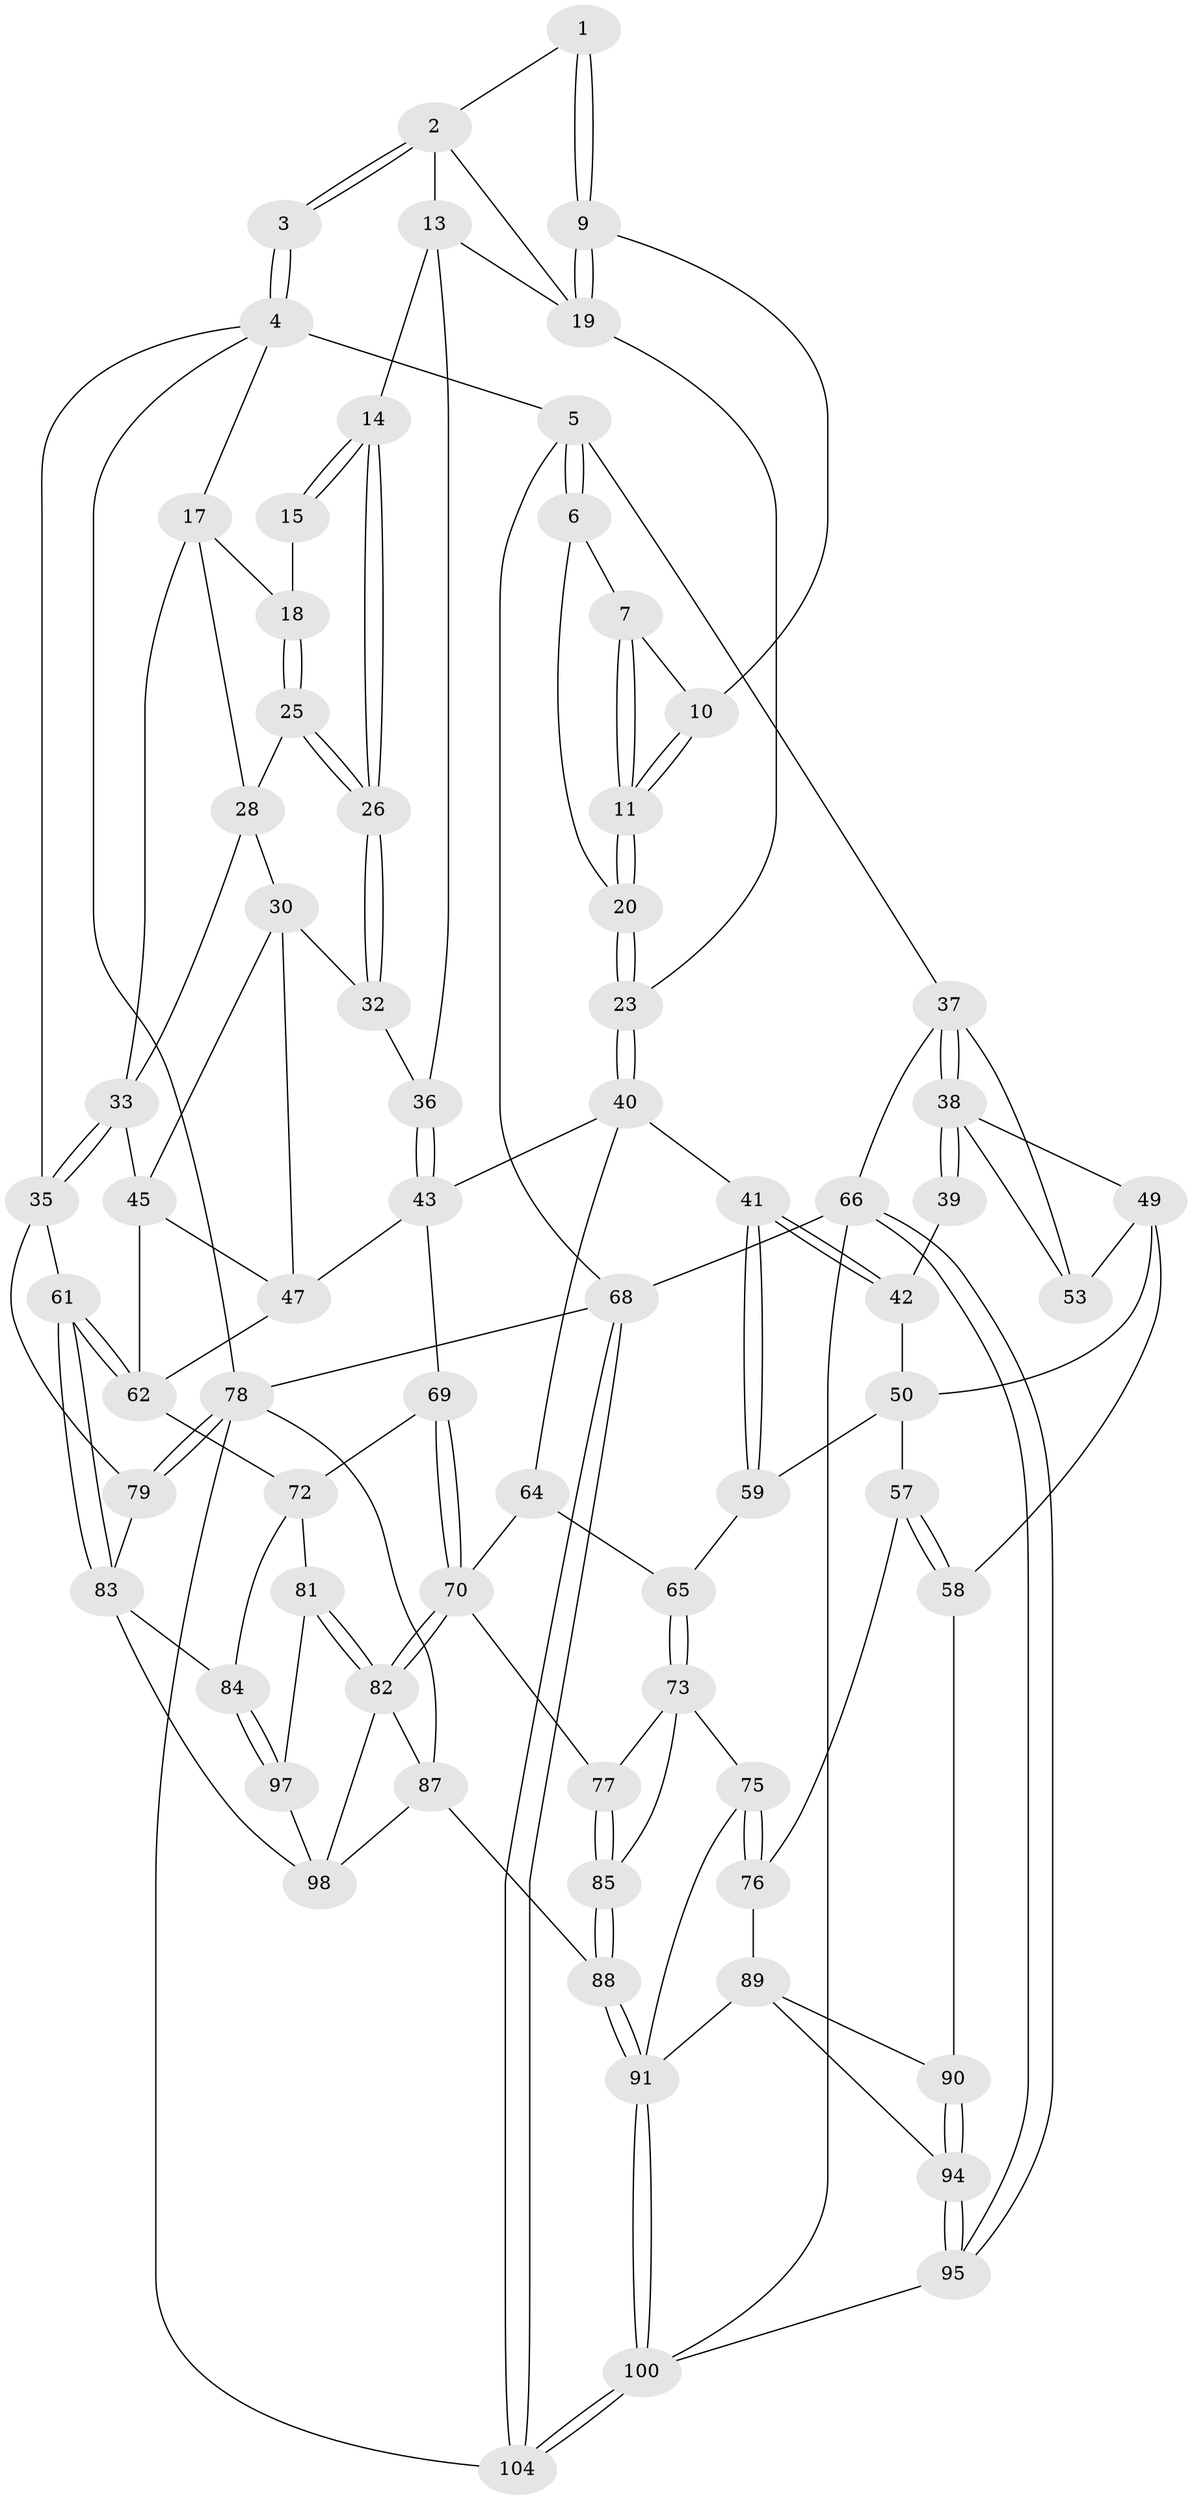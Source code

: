 // Generated by graph-tools (version 1.1) at 2025/24/03/03/25 07:24:32]
// undirected, 72 vertices, 163 edges
graph export_dot {
graph [start="1"]
  node [color=gray90,style=filled];
  1 [pos="+0.5182054432236411+0"];
  2 [pos="+0.641326772822092+0",super="+12"];
  3 [pos="+0.9198270828701636+0"];
  4 [pos="+1+0",super="+16"];
  5 [pos="+0+0"];
  6 [pos="+0+0"];
  7 [pos="+0.3049444456148469+0",super="+8"];
  9 [pos="+0.43611369929654525+0.0829357039311231"];
  10 [pos="+0.3971265070569893+0.07883075460754184"];
  11 [pos="+0.2803909511481354+0.19598703861377725"];
  13 [pos="+0.6861267157702506+0",super="+24"];
  14 [pos="+0.7663482468729886+0.11065261337424173"];
  15 [pos="+0.9184100317318017+0.039505355274843224"];
  17 [pos="+0.9740445762189626+0.0959411091983185",super="+27"];
  18 [pos="+0.9451783293883766+0.08537876119824203"];
  19 [pos="+0.4939579593730114+0.13801007050765368",super="+22"];
  20 [pos="+0.2790148317308287+0.20054075668702984",super="+21"];
  23 [pos="+0.2797855909345378+0.20140328128799262"];
  25 [pos="+0.8875367200553617+0.14802689127463808"];
  26 [pos="+0.7694810118539193+0.12422610168035085"];
  28 [pos="+0.8924349393789371+0.15687125385841386",super="+29"];
  30 [pos="+0.8252176504913684+0.2827610999061516",super="+31"];
  32 [pos="+0.7394028907927993+0.24930851874215273"];
  33 [pos="+1+0.3109274396111119",super="+34"];
  35 [pos="+1+0.335791744165461",super="+60"];
  36 [pos="+0.5762912364595766+0.2643050098370991"];
  37 [pos="+0+0.10728371339274032",super="+54"];
  38 [pos="+0+0.17138341970923565",super="+48"];
  39 [pos="+0.15617233545407644+0.20636715800279576"];
  40 [pos="+0.32543738837049374+0.3265837057472601",super="+44"];
  41 [pos="+0.25609107170093176+0.3850366684100095"];
  42 [pos="+0.1373842870271787+0.3526373740027684"];
  43 [pos="+0.5277421432836235+0.35005769641665313",super="+52"];
  45 [pos="+0.9224519711042248+0.3077060650279505",super="+46"];
  47 [pos="+0.766664864885623+0.369529860586279",super="+51"];
  49 [pos="+0.08810000811728869+0.37815085463179426",super="+55"];
  50 [pos="+0.09507457811181479+0.3808410009511881",super="+56"];
  53 [pos="+0+0.599997310270288"];
  57 [pos="+0.1407944306891094+0.5318691821045185"];
  58 [pos="+0.004572268423417819+0.6004678450062564"];
  59 [pos="+0.2017232749001385+0.4881230331120475"];
  61 [pos="+0.8893811403476087+0.5288369075271808"];
  62 [pos="+0.8796304394157876+0.5229086996260491",super="+63"];
  64 [pos="+0.4270380099031742+0.4203747208555523"];
  65 [pos="+0.34421018704948025+0.546520572102862"];
  66 [pos="+0+0.7600830053820791",super="+67"];
  68 [pos="+0+1"];
  69 [pos="+0.6234161036972983+0.48716633036516865"];
  70 [pos="+0.5321567532232583+0.5929860464986055",super="+71"];
  72 [pos="+0.7041972696680807+0.5609015910116312",super="+80"];
  73 [pos="+0.34520007372393263+0.5587646718964279",super="+74"];
  75 [pos="+0.3051460343511056+0.6575101249894357"];
  76 [pos="+0.25495859996723325+0.6548126738623313"];
  77 [pos="+0.4807442763608527+0.5916366012651264"];
  78 [pos="+1+1",super="+103"];
  79 [pos="+1+0.8733010037132464"];
  81 [pos="+0.592414401721188+0.7123976565685899"];
  82 [pos="+0.5869217627043278+0.7143613813058486",super="+86"];
  83 [pos="+0.8251191105952161+0.7017857169970536",super="+96"];
  84 [pos="+0.7704225183524385+0.7023886512956771"];
  85 [pos="+0.3874562194623597+0.6634126384226056"];
  87 [pos="+0.5516547474520472+0.7701356388383692",super="+102"];
  88 [pos="+0.48480580786331584+0.7670879075622866"];
  89 [pos="+0.22467300567382614+0.6842986769668464",super="+93"];
  90 [pos="+0.045925541068154746+0.6429942028902988"];
  91 [pos="+0.32279720203331314+0.8507354835853665",super="+92"];
  94 [pos="+0.13782341944337662+0.7659302007560951"];
  95 [pos="+0.12712559300850135+0.7932984296416117"];
  97 [pos="+0.7403017159930102+0.8163964109155192"];
  98 [pos="+0.7636881382788289+0.9354058273251126",super="+99"];
  100 [pos="+0.306505622337114+0.9195385660359292",super="+101"];
  104 [pos="+0.4063667632499382+1"];
  1 -- 2;
  1 -- 9;
  1 -- 9;
  2 -- 3;
  2 -- 3;
  2 -- 19;
  2 -- 13;
  3 -- 4;
  3 -- 4;
  4 -- 5;
  4 -- 78;
  4 -- 17;
  4 -- 35;
  5 -- 6;
  5 -- 6;
  5 -- 37;
  5 -- 68;
  6 -- 7;
  6 -- 20;
  7 -- 11;
  7 -- 11;
  7 -- 10;
  9 -- 10;
  9 -- 19;
  9 -- 19;
  10 -- 11;
  10 -- 11;
  11 -- 20;
  11 -- 20;
  13 -- 14;
  13 -- 19;
  13 -- 36;
  14 -- 15;
  14 -- 15;
  14 -- 26;
  14 -- 26;
  15 -- 18;
  17 -- 18;
  17 -- 28;
  17 -- 33;
  18 -- 25;
  18 -- 25;
  19 -- 23;
  20 -- 23;
  20 -- 23;
  23 -- 40;
  23 -- 40;
  25 -- 26;
  25 -- 26;
  25 -- 28;
  26 -- 32;
  26 -- 32;
  28 -- 33;
  28 -- 30;
  30 -- 45;
  30 -- 32;
  30 -- 47;
  32 -- 36;
  33 -- 35;
  33 -- 35;
  33 -- 45;
  35 -- 61;
  35 -- 79;
  36 -- 43;
  36 -- 43;
  37 -- 38;
  37 -- 38;
  37 -- 66;
  37 -- 53;
  38 -- 39;
  38 -- 39;
  38 -- 49;
  38 -- 53;
  39 -- 42;
  40 -- 41;
  40 -- 64;
  40 -- 43;
  41 -- 42;
  41 -- 42;
  41 -- 59;
  41 -- 59;
  42 -- 50;
  43 -- 69;
  43 -- 47;
  45 -- 62;
  45 -- 47;
  47 -- 62;
  49 -- 50;
  49 -- 58;
  49 -- 53;
  50 -- 57;
  50 -- 59;
  57 -- 58;
  57 -- 58;
  57 -- 76;
  58 -- 90;
  59 -- 65;
  61 -- 62;
  61 -- 62;
  61 -- 83;
  61 -- 83;
  62 -- 72;
  64 -- 65;
  64 -- 70;
  65 -- 73;
  65 -- 73;
  66 -- 95;
  66 -- 95;
  66 -- 100;
  66 -- 68;
  68 -- 104;
  68 -- 104;
  68 -- 78;
  69 -- 70;
  69 -- 70;
  69 -- 72;
  70 -- 82;
  70 -- 82;
  70 -- 77;
  72 -- 81;
  72 -- 84;
  73 -- 77;
  73 -- 75;
  73 -- 85;
  75 -- 76;
  75 -- 76;
  75 -- 91;
  76 -- 89;
  77 -- 85;
  77 -- 85;
  78 -- 79;
  78 -- 79;
  78 -- 104;
  78 -- 87;
  79 -- 83;
  81 -- 82;
  81 -- 82;
  81 -- 97;
  82 -- 87;
  82 -- 98;
  83 -- 84;
  83 -- 98;
  84 -- 97;
  84 -- 97;
  85 -- 88;
  85 -- 88;
  87 -- 88;
  87 -- 98;
  88 -- 91;
  88 -- 91;
  89 -- 90;
  89 -- 91;
  89 -- 94;
  90 -- 94;
  90 -- 94;
  91 -- 100;
  91 -- 100;
  94 -- 95;
  94 -- 95;
  95 -- 100;
  97 -- 98;
  100 -- 104;
  100 -- 104;
}
